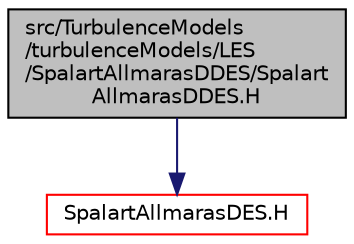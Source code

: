 digraph "src/TurbulenceModels/turbulenceModels/LES/SpalartAllmarasDDES/SpalartAllmarasDDES.H"
{
  bgcolor="transparent";
  edge [fontname="Helvetica",fontsize="10",labelfontname="Helvetica",labelfontsize="10"];
  node [fontname="Helvetica",fontsize="10",shape=record];
  Node1 [label="src/TurbulenceModels\l/turbulenceModels/LES\l/SpalartAllmarasDDES/Spalart\lAllmarasDDES.H",height=0.2,width=0.4,color="black", fillcolor="grey75", style="filled", fontcolor="black"];
  Node1 -> Node2 [color="midnightblue",fontsize="10",style="solid",fontname="Helvetica"];
  Node2 [label="SpalartAllmarasDES.H",height=0.2,width=0.4,color="red",URL="$a10850.html"];
}
